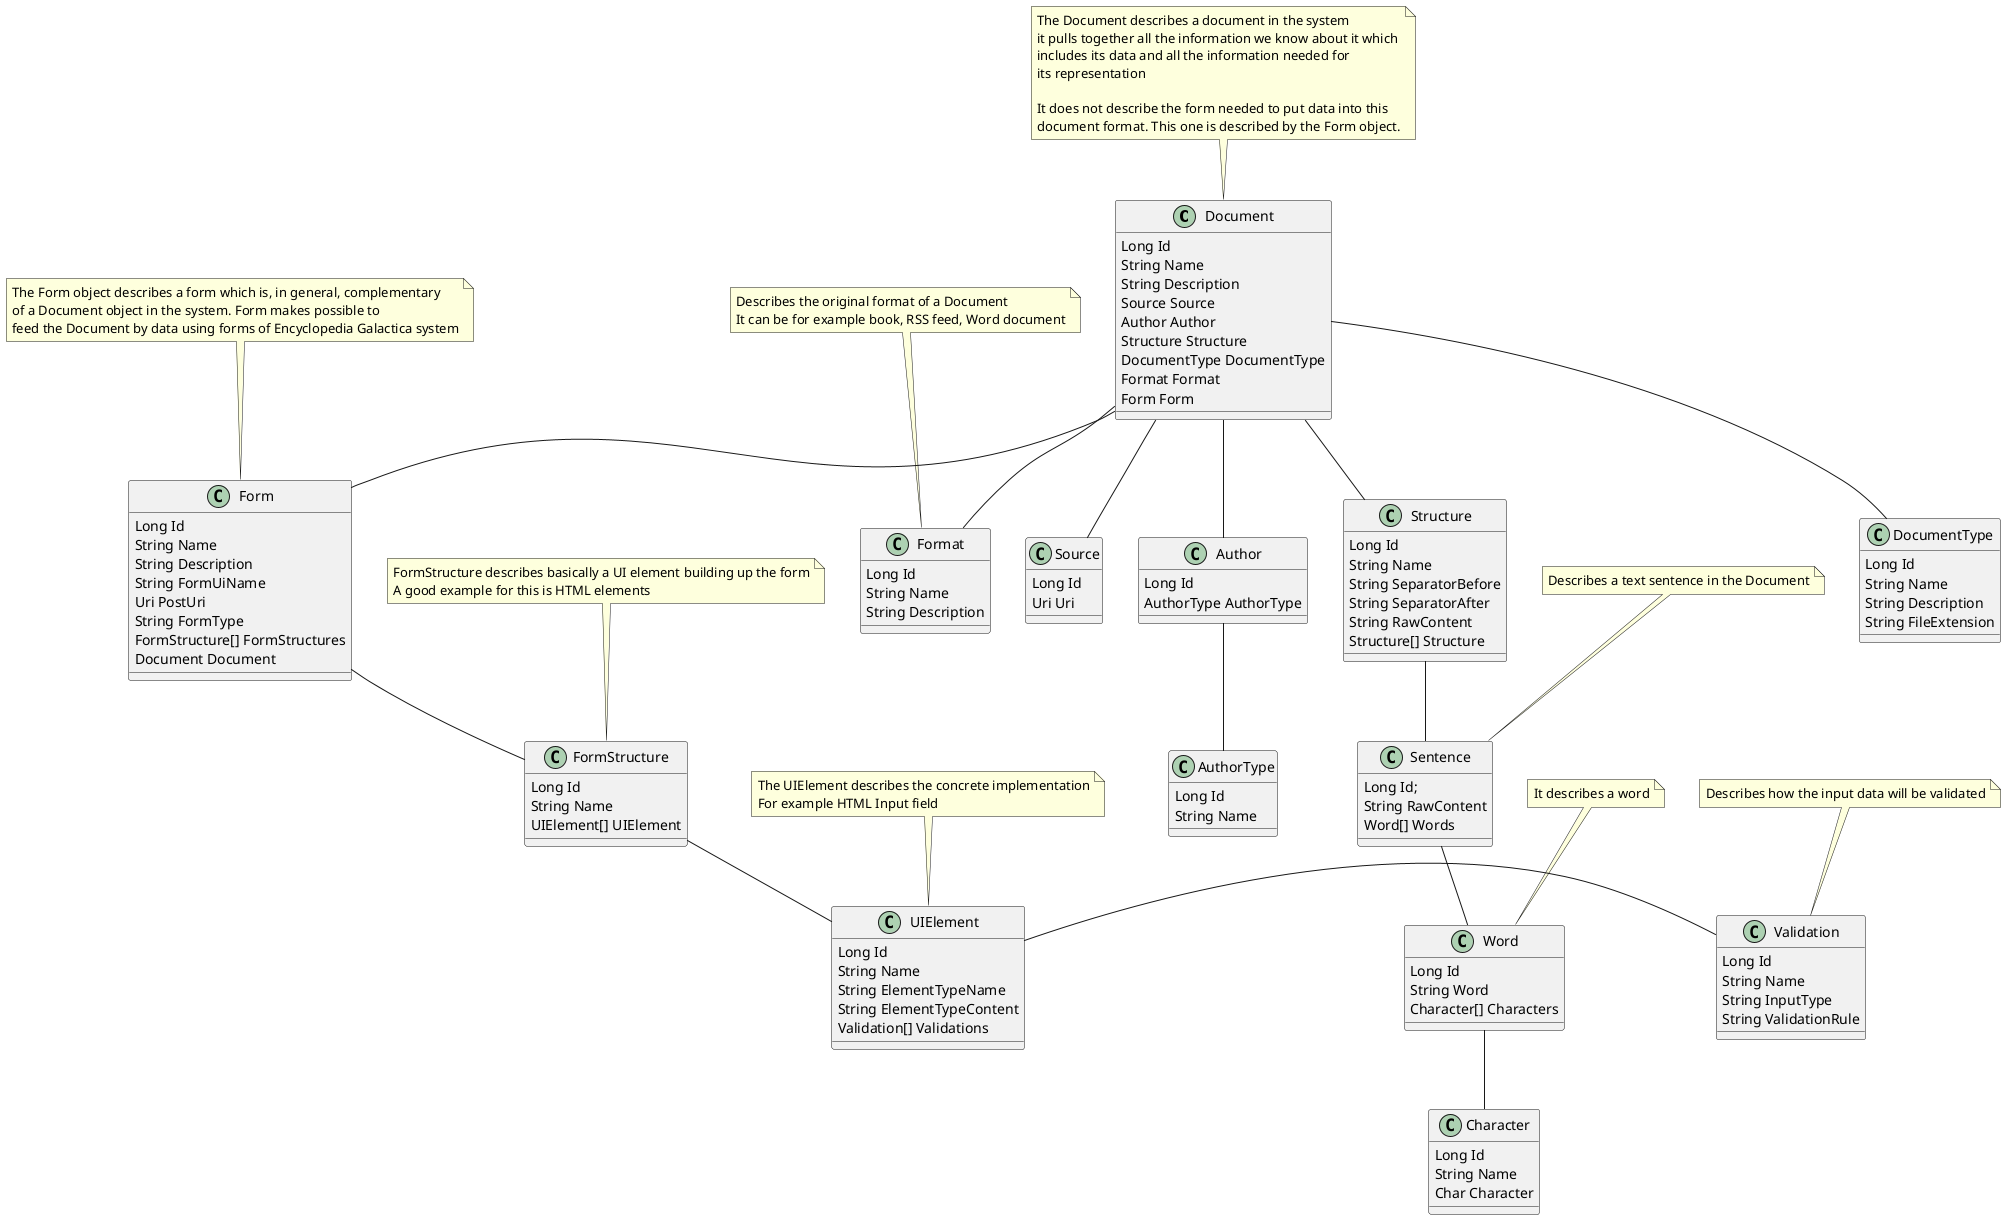 @startuml

class Document {
    Long Id
    String Name
    String Description
    Source Source
    Author Author
    Structure Structure
    DocumentType DocumentType
    Format Format
    Form Form
}
note top of Document 
    The Document describes a document in the system
    it pulls together all the information we know about it which
    includes its data and all the information needed for
    its representation
    
    It does not describe the form needed to put data into this
    document format. This one is described by the Form object.
end note

class Form {
    Long Id
    String Name
    String Description
    String FormUiName
    Uri PostUri
    String FormType
    FormStructure[] FormStructures
    Document Document
}

note top of Form
    The Form object describes a form which is, in general, complementary
    of a Document object in the system. Form makes possible to
    feed the Document by data using forms of Encyclopedia Galactica system
end note

class FormStructure {
    Long Id
    String Name
    UIElement[] UIElement
}

note top of FormStructure
    FormStructure describes basically a UI element building up the form
    A good example for this is HTML elements
end note

class UIElement {
    Long Id
    String Name
    String ElementTypeName
    String ElementTypeContent
    Validation[] Validations
}

note top of UIElement
    The UIElement describes the concrete implementation
    For example HTML Input field
end note

class Validation {
    Long Id
    String Name
    String InputType
    String ValidationRule
}

note top of Validation
    Describes how the input data will be validated
end note

class Format {
    Long Id
    String Name
    String Description
}

note top of Format
    Describes the original format of a Document
    It can be for example book, RSS feed, Word document
end note

class Source {
    Long Id
    Uri Uri
}

class Author {
    Long Id
    AuthorType AuthorType
}

class AuthorType {
    Long Id
    String Name
}

class Structure {
    Long Id
    String Name
    String SeparatorBefore
    String SeparatorAfter
    String RawContent
    Structure[] Structure
}

class Sentence {
    Long Id;
    String RawContent
    Word[] Words
}

note top of Sentence
    Describes a text sentence in the Document
end note

class Word{
    Long Id
    String Word
    Character[] Characters
}

note top of Word
    It describes a word
end note

class Character{
    Long Id
    String Name
    Char Character
}

class DocumentType {
    Long Id
    String Name
    String Description
    String FileExtension
}

Document -- Source
Document -- Author
Document -- DocumentType
Author -- AuthorType
Document -- Structure
Structure -- Sentence
Sentence -- Word
Word -- Character
Document -- Format
Document -- Form
Form -- FormStructure
FormStructure -- UIElement
UIElement - Validation
@enduml